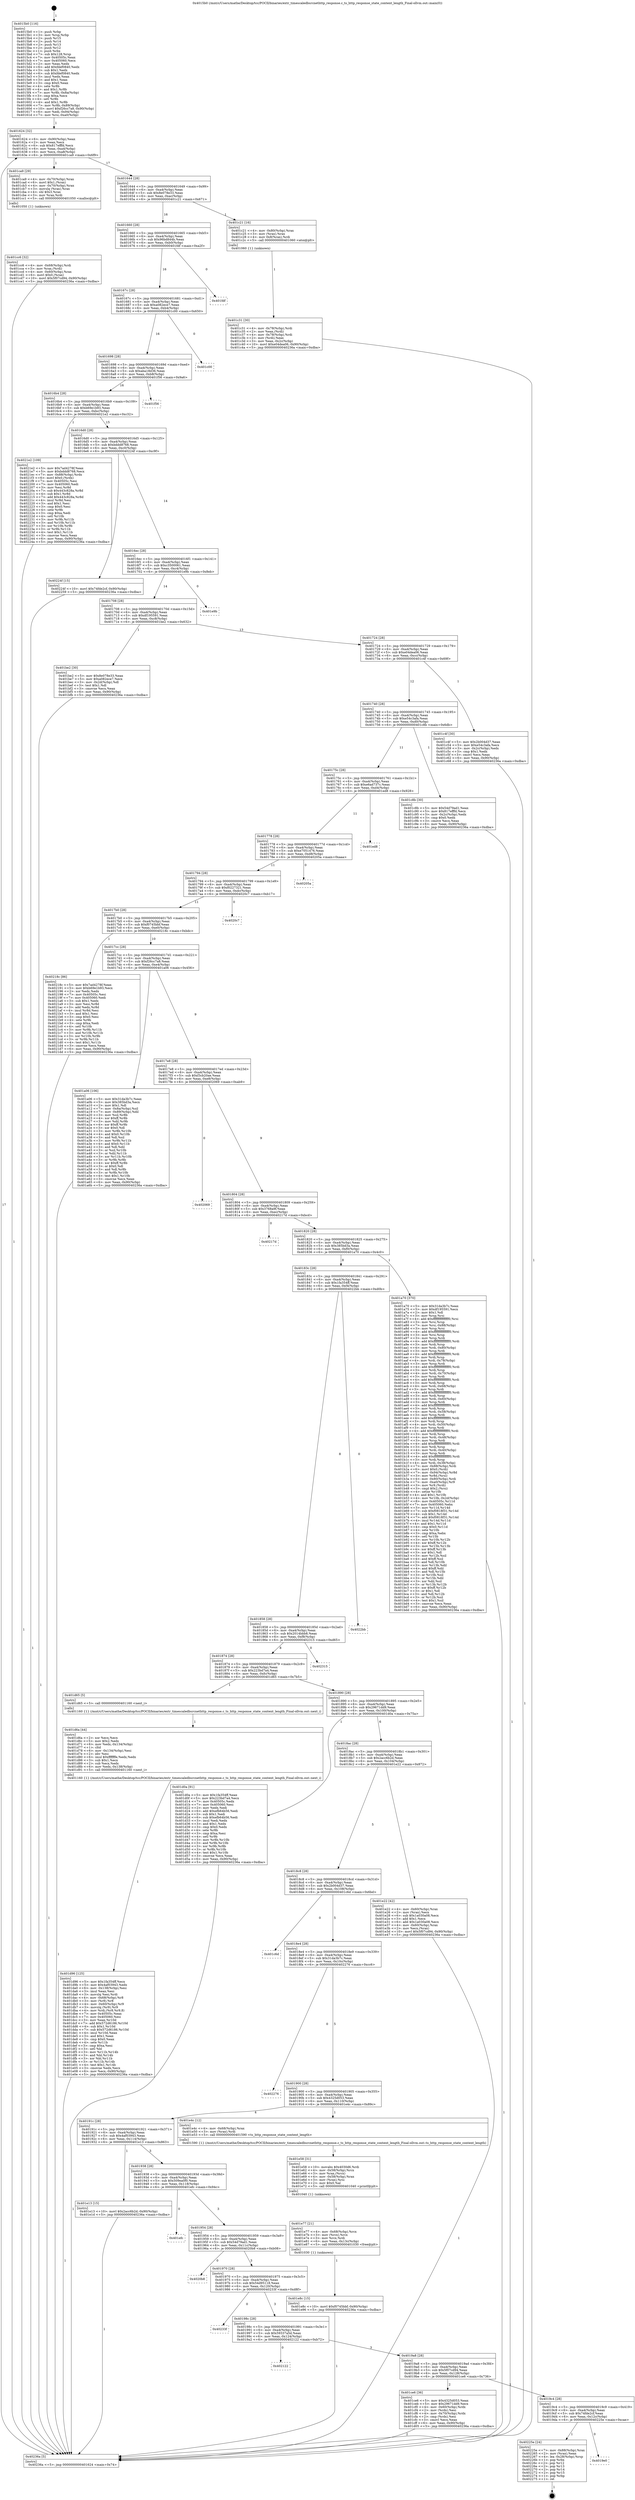 digraph "0x4015b0" {
  label = "0x4015b0 (/mnt/c/Users/mathe/Desktop/tcc/POCII/binaries/extr_timescaledbsrcnethttp_response.c_ts_http_response_state_content_length_Final-ollvm.out::main(0))"
  labelloc = "t"
  node[shape=record]

  Entry [label="",width=0.3,height=0.3,shape=circle,fillcolor=black,style=filled]
  "0x401624" [label="{
     0x401624 [32]\l
     | [instrs]\l
     &nbsp;&nbsp;0x401624 \<+6\>: mov -0x90(%rbp),%eax\l
     &nbsp;&nbsp;0x40162a \<+2\>: mov %eax,%ecx\l
     &nbsp;&nbsp;0x40162c \<+6\>: sub $0x817efffd,%ecx\l
     &nbsp;&nbsp;0x401632 \<+6\>: mov %eax,-0xa4(%rbp)\l
     &nbsp;&nbsp;0x401638 \<+6\>: mov %ecx,-0xa8(%rbp)\l
     &nbsp;&nbsp;0x40163e \<+6\>: je 0000000000401ca9 \<main+0x6f9\>\l
  }"]
  "0x401ca9" [label="{
     0x401ca9 [29]\l
     | [instrs]\l
     &nbsp;&nbsp;0x401ca9 \<+4\>: mov -0x70(%rbp),%rax\l
     &nbsp;&nbsp;0x401cad \<+6\>: movl $0x1,(%rax)\l
     &nbsp;&nbsp;0x401cb3 \<+4\>: mov -0x70(%rbp),%rax\l
     &nbsp;&nbsp;0x401cb7 \<+3\>: movslq (%rax),%rax\l
     &nbsp;&nbsp;0x401cba \<+4\>: shl $0x3,%rax\l
     &nbsp;&nbsp;0x401cbe \<+3\>: mov %rax,%rdi\l
     &nbsp;&nbsp;0x401cc1 \<+5\>: call 0000000000401050 \<malloc@plt\>\l
     | [calls]\l
     &nbsp;&nbsp;0x401050 \{1\} (unknown)\l
  }"]
  "0x401644" [label="{
     0x401644 [28]\l
     | [instrs]\l
     &nbsp;&nbsp;0x401644 \<+5\>: jmp 0000000000401649 \<main+0x99\>\l
     &nbsp;&nbsp;0x401649 \<+6\>: mov -0xa4(%rbp),%eax\l
     &nbsp;&nbsp;0x40164f \<+5\>: sub $0x8e078e33,%eax\l
     &nbsp;&nbsp;0x401654 \<+6\>: mov %eax,-0xac(%rbp)\l
     &nbsp;&nbsp;0x40165a \<+6\>: je 0000000000401c21 \<main+0x671\>\l
  }"]
  Exit [label="",width=0.3,height=0.3,shape=circle,fillcolor=black,style=filled,peripheries=2]
  "0x401c21" [label="{
     0x401c21 [16]\l
     | [instrs]\l
     &nbsp;&nbsp;0x401c21 \<+4\>: mov -0x80(%rbp),%rax\l
     &nbsp;&nbsp;0x401c25 \<+3\>: mov (%rax),%rax\l
     &nbsp;&nbsp;0x401c28 \<+4\>: mov 0x8(%rax),%rdi\l
     &nbsp;&nbsp;0x401c2c \<+5\>: call 0000000000401060 \<atoi@plt\>\l
     | [calls]\l
     &nbsp;&nbsp;0x401060 \{1\} (unknown)\l
  }"]
  "0x401660" [label="{
     0x401660 [28]\l
     | [instrs]\l
     &nbsp;&nbsp;0x401660 \<+5\>: jmp 0000000000401665 \<main+0xb5\>\l
     &nbsp;&nbsp;0x401665 \<+6\>: mov -0xa4(%rbp),%eax\l
     &nbsp;&nbsp;0x40166b \<+5\>: sub $0x96bd844b,%eax\l
     &nbsp;&nbsp;0x401670 \<+6\>: mov %eax,-0xb0(%rbp)\l
     &nbsp;&nbsp;0x401676 \<+6\>: je 0000000000401fdf \<main+0xa2f\>\l
  }"]
  "0x4019e0" [label="{
     0x4019e0\l
  }", style=dashed]
  "0x401fdf" [label="{
     0x401fdf\l
  }", style=dashed]
  "0x40167c" [label="{
     0x40167c [28]\l
     | [instrs]\l
     &nbsp;&nbsp;0x40167c \<+5\>: jmp 0000000000401681 \<main+0xd1\>\l
     &nbsp;&nbsp;0x401681 \<+6\>: mov -0xa4(%rbp),%eax\l
     &nbsp;&nbsp;0x401687 \<+5\>: sub $0xa082ece7,%eax\l
     &nbsp;&nbsp;0x40168c \<+6\>: mov %eax,-0xb4(%rbp)\l
     &nbsp;&nbsp;0x401692 \<+6\>: je 0000000000401c00 \<main+0x650\>\l
  }"]
  "0x40225e" [label="{
     0x40225e [24]\l
     | [instrs]\l
     &nbsp;&nbsp;0x40225e \<+7\>: mov -0x88(%rbp),%rax\l
     &nbsp;&nbsp;0x402265 \<+2\>: mov (%rax),%eax\l
     &nbsp;&nbsp;0x402267 \<+4\>: lea -0x28(%rbp),%rsp\l
     &nbsp;&nbsp;0x40226b \<+1\>: pop %rbx\l
     &nbsp;&nbsp;0x40226c \<+2\>: pop %r12\l
     &nbsp;&nbsp;0x40226e \<+2\>: pop %r13\l
     &nbsp;&nbsp;0x402270 \<+2\>: pop %r14\l
     &nbsp;&nbsp;0x402272 \<+2\>: pop %r15\l
     &nbsp;&nbsp;0x402274 \<+1\>: pop %rbp\l
     &nbsp;&nbsp;0x402275 \<+1\>: ret\l
  }"]
  "0x401c00" [label="{
     0x401c00\l
  }", style=dashed]
  "0x401698" [label="{
     0x401698 [28]\l
     | [instrs]\l
     &nbsp;&nbsp;0x401698 \<+5\>: jmp 000000000040169d \<main+0xed\>\l
     &nbsp;&nbsp;0x40169d \<+6\>: mov -0xa4(%rbp),%eax\l
     &nbsp;&nbsp;0x4016a3 \<+5\>: sub $0xaba18d36,%eax\l
     &nbsp;&nbsp;0x4016a8 \<+6\>: mov %eax,-0xb8(%rbp)\l
     &nbsp;&nbsp;0x4016ae \<+6\>: je 0000000000401f56 \<main+0x9a6\>\l
  }"]
  "0x401e8c" [label="{
     0x401e8c [15]\l
     | [instrs]\l
     &nbsp;&nbsp;0x401e8c \<+10\>: movl $0xf0745bbf,-0x90(%rbp)\l
     &nbsp;&nbsp;0x401e96 \<+5\>: jmp 000000000040236a \<main+0xdba\>\l
  }"]
  "0x401f56" [label="{
     0x401f56\l
  }", style=dashed]
  "0x4016b4" [label="{
     0x4016b4 [28]\l
     | [instrs]\l
     &nbsp;&nbsp;0x4016b4 \<+5\>: jmp 00000000004016b9 \<main+0x109\>\l
     &nbsp;&nbsp;0x4016b9 \<+6\>: mov -0xa4(%rbp),%eax\l
     &nbsp;&nbsp;0x4016bf \<+5\>: sub $0xb69e1b93,%eax\l
     &nbsp;&nbsp;0x4016c4 \<+6\>: mov %eax,-0xbc(%rbp)\l
     &nbsp;&nbsp;0x4016ca \<+6\>: je 00000000004021e2 \<main+0xc32\>\l
  }"]
  "0x401e77" [label="{
     0x401e77 [21]\l
     | [instrs]\l
     &nbsp;&nbsp;0x401e77 \<+4\>: mov -0x68(%rbp),%rcx\l
     &nbsp;&nbsp;0x401e7b \<+3\>: mov (%rcx),%rcx\l
     &nbsp;&nbsp;0x401e7e \<+3\>: mov %rcx,%rdi\l
     &nbsp;&nbsp;0x401e81 \<+6\>: mov %eax,-0x13c(%rbp)\l
     &nbsp;&nbsp;0x401e87 \<+5\>: call 0000000000401030 \<free@plt\>\l
     | [calls]\l
     &nbsp;&nbsp;0x401030 \{1\} (unknown)\l
  }"]
  "0x4021e2" [label="{
     0x4021e2 [109]\l
     | [instrs]\l
     &nbsp;&nbsp;0x4021e2 \<+5\>: mov $0x7ad4278f,%eax\l
     &nbsp;&nbsp;0x4021e7 \<+5\>: mov $0xbddd8768,%ecx\l
     &nbsp;&nbsp;0x4021ec \<+7\>: mov -0x88(%rbp),%rdx\l
     &nbsp;&nbsp;0x4021f3 \<+6\>: movl $0x0,(%rdx)\l
     &nbsp;&nbsp;0x4021f9 \<+7\>: mov 0x40505c,%esi\l
     &nbsp;&nbsp;0x402200 \<+7\>: mov 0x405060,%edi\l
     &nbsp;&nbsp;0x402207 \<+3\>: mov %esi,%r8d\l
     &nbsp;&nbsp;0x40220a \<+7\>: sub $0x443c828a,%r8d\l
     &nbsp;&nbsp;0x402211 \<+4\>: sub $0x1,%r8d\l
     &nbsp;&nbsp;0x402215 \<+7\>: add $0x443c828a,%r8d\l
     &nbsp;&nbsp;0x40221c \<+4\>: imul %r8d,%esi\l
     &nbsp;&nbsp;0x402220 \<+3\>: and $0x1,%esi\l
     &nbsp;&nbsp;0x402223 \<+3\>: cmp $0x0,%esi\l
     &nbsp;&nbsp;0x402226 \<+4\>: sete %r9b\l
     &nbsp;&nbsp;0x40222a \<+3\>: cmp $0xa,%edi\l
     &nbsp;&nbsp;0x40222d \<+4\>: setl %r10b\l
     &nbsp;&nbsp;0x402231 \<+3\>: mov %r9b,%r11b\l
     &nbsp;&nbsp;0x402234 \<+3\>: and %r10b,%r11b\l
     &nbsp;&nbsp;0x402237 \<+3\>: xor %r10b,%r9b\l
     &nbsp;&nbsp;0x40223a \<+3\>: or %r9b,%r11b\l
     &nbsp;&nbsp;0x40223d \<+4\>: test $0x1,%r11b\l
     &nbsp;&nbsp;0x402241 \<+3\>: cmovne %ecx,%eax\l
     &nbsp;&nbsp;0x402244 \<+6\>: mov %eax,-0x90(%rbp)\l
     &nbsp;&nbsp;0x40224a \<+5\>: jmp 000000000040236a \<main+0xdba\>\l
  }"]
  "0x4016d0" [label="{
     0x4016d0 [28]\l
     | [instrs]\l
     &nbsp;&nbsp;0x4016d0 \<+5\>: jmp 00000000004016d5 \<main+0x125\>\l
     &nbsp;&nbsp;0x4016d5 \<+6\>: mov -0xa4(%rbp),%eax\l
     &nbsp;&nbsp;0x4016db \<+5\>: sub $0xbddd8768,%eax\l
     &nbsp;&nbsp;0x4016e0 \<+6\>: mov %eax,-0xc0(%rbp)\l
     &nbsp;&nbsp;0x4016e6 \<+6\>: je 000000000040224f \<main+0xc9f\>\l
  }"]
  "0x401e58" [label="{
     0x401e58 [31]\l
     | [instrs]\l
     &nbsp;&nbsp;0x401e58 \<+10\>: movabs $0x4030d6,%rdi\l
     &nbsp;&nbsp;0x401e62 \<+4\>: mov -0x58(%rbp),%rcx\l
     &nbsp;&nbsp;0x401e66 \<+3\>: mov %rax,(%rcx)\l
     &nbsp;&nbsp;0x401e69 \<+4\>: mov -0x58(%rbp),%rax\l
     &nbsp;&nbsp;0x401e6d \<+3\>: mov (%rax),%rsi\l
     &nbsp;&nbsp;0x401e70 \<+2\>: mov $0x0,%al\l
     &nbsp;&nbsp;0x401e72 \<+5\>: call 0000000000401040 \<printf@plt\>\l
     | [calls]\l
     &nbsp;&nbsp;0x401040 \{1\} (unknown)\l
  }"]
  "0x40224f" [label="{
     0x40224f [15]\l
     | [instrs]\l
     &nbsp;&nbsp;0x40224f \<+10\>: movl $0x74fde2cf,-0x90(%rbp)\l
     &nbsp;&nbsp;0x402259 \<+5\>: jmp 000000000040236a \<main+0xdba\>\l
  }"]
  "0x4016ec" [label="{
     0x4016ec [28]\l
     | [instrs]\l
     &nbsp;&nbsp;0x4016ec \<+5\>: jmp 00000000004016f1 \<main+0x141\>\l
     &nbsp;&nbsp;0x4016f1 \<+6\>: mov -0xa4(%rbp),%eax\l
     &nbsp;&nbsp;0x4016f7 \<+5\>: sub $0xc3500061,%eax\l
     &nbsp;&nbsp;0x4016fc \<+6\>: mov %eax,-0xc4(%rbp)\l
     &nbsp;&nbsp;0x401702 \<+6\>: je 0000000000401e9b \<main+0x8eb\>\l
  }"]
  "0x401d96" [label="{
     0x401d96 [125]\l
     | [instrs]\l
     &nbsp;&nbsp;0x401d96 \<+5\>: mov $0x1fa354ff,%ecx\l
     &nbsp;&nbsp;0x401d9b \<+5\>: mov $0x4af03943,%edx\l
     &nbsp;&nbsp;0x401da0 \<+6\>: mov -0x138(%rbp),%esi\l
     &nbsp;&nbsp;0x401da6 \<+3\>: imul %eax,%esi\l
     &nbsp;&nbsp;0x401da9 \<+3\>: movslq %esi,%rdi\l
     &nbsp;&nbsp;0x401dac \<+4\>: mov -0x68(%rbp),%r8\l
     &nbsp;&nbsp;0x401db0 \<+3\>: mov (%r8),%r8\l
     &nbsp;&nbsp;0x401db3 \<+4\>: mov -0x60(%rbp),%r9\l
     &nbsp;&nbsp;0x401db7 \<+3\>: movslq (%r9),%r9\l
     &nbsp;&nbsp;0x401dba \<+4\>: mov %rdi,(%r8,%r9,8)\l
     &nbsp;&nbsp;0x401dbe \<+7\>: mov 0x40505c,%eax\l
     &nbsp;&nbsp;0x401dc5 \<+7\>: mov 0x405060,%esi\l
     &nbsp;&nbsp;0x401dcc \<+3\>: mov %eax,%r10d\l
     &nbsp;&nbsp;0x401dcf \<+7\>: add $0x572d6186,%r10d\l
     &nbsp;&nbsp;0x401dd6 \<+4\>: sub $0x1,%r10d\l
     &nbsp;&nbsp;0x401dda \<+7\>: sub $0x572d6186,%r10d\l
     &nbsp;&nbsp;0x401de1 \<+4\>: imul %r10d,%eax\l
     &nbsp;&nbsp;0x401de5 \<+3\>: and $0x1,%eax\l
     &nbsp;&nbsp;0x401de8 \<+3\>: cmp $0x0,%eax\l
     &nbsp;&nbsp;0x401deb \<+4\>: sete %r11b\l
     &nbsp;&nbsp;0x401def \<+3\>: cmp $0xa,%esi\l
     &nbsp;&nbsp;0x401df2 \<+3\>: setl %bl\l
     &nbsp;&nbsp;0x401df5 \<+3\>: mov %r11b,%r14b\l
     &nbsp;&nbsp;0x401df8 \<+3\>: and %bl,%r14b\l
     &nbsp;&nbsp;0x401dfb \<+3\>: xor %bl,%r11b\l
     &nbsp;&nbsp;0x401dfe \<+3\>: or %r11b,%r14b\l
     &nbsp;&nbsp;0x401e01 \<+4\>: test $0x1,%r14b\l
     &nbsp;&nbsp;0x401e05 \<+3\>: cmovne %edx,%ecx\l
     &nbsp;&nbsp;0x401e08 \<+6\>: mov %ecx,-0x90(%rbp)\l
     &nbsp;&nbsp;0x401e0e \<+5\>: jmp 000000000040236a \<main+0xdba\>\l
  }"]
  "0x401e9b" [label="{
     0x401e9b\l
  }", style=dashed]
  "0x401708" [label="{
     0x401708 [28]\l
     | [instrs]\l
     &nbsp;&nbsp;0x401708 \<+5\>: jmp 000000000040170d \<main+0x15d\>\l
     &nbsp;&nbsp;0x40170d \<+6\>: mov -0xa4(%rbp),%eax\l
     &nbsp;&nbsp;0x401713 \<+5\>: sub $0xdf195591,%eax\l
     &nbsp;&nbsp;0x401718 \<+6\>: mov %eax,-0xc8(%rbp)\l
     &nbsp;&nbsp;0x40171e \<+6\>: je 0000000000401be2 \<main+0x632\>\l
  }"]
  "0x401d6a" [label="{
     0x401d6a [44]\l
     | [instrs]\l
     &nbsp;&nbsp;0x401d6a \<+2\>: xor %ecx,%ecx\l
     &nbsp;&nbsp;0x401d6c \<+5\>: mov $0x2,%edx\l
     &nbsp;&nbsp;0x401d71 \<+6\>: mov %edx,-0x134(%rbp)\l
     &nbsp;&nbsp;0x401d77 \<+1\>: cltd\l
     &nbsp;&nbsp;0x401d78 \<+6\>: mov -0x134(%rbp),%esi\l
     &nbsp;&nbsp;0x401d7e \<+2\>: idiv %esi\l
     &nbsp;&nbsp;0x401d80 \<+6\>: imul $0xfffffffe,%edx,%edx\l
     &nbsp;&nbsp;0x401d86 \<+3\>: sub $0x1,%ecx\l
     &nbsp;&nbsp;0x401d89 \<+2\>: sub %ecx,%edx\l
     &nbsp;&nbsp;0x401d8b \<+6\>: mov %edx,-0x138(%rbp)\l
     &nbsp;&nbsp;0x401d91 \<+5\>: call 0000000000401160 \<next_i\>\l
     | [calls]\l
     &nbsp;&nbsp;0x401160 \{1\} (/mnt/c/Users/mathe/Desktop/tcc/POCII/binaries/extr_timescaledbsrcnethttp_response.c_ts_http_response_state_content_length_Final-ollvm.out::next_i)\l
  }"]
  "0x401be2" [label="{
     0x401be2 [30]\l
     | [instrs]\l
     &nbsp;&nbsp;0x401be2 \<+5\>: mov $0x8e078e33,%eax\l
     &nbsp;&nbsp;0x401be7 \<+5\>: mov $0xa082ece7,%ecx\l
     &nbsp;&nbsp;0x401bec \<+3\>: mov -0x2d(%rbp),%dl\l
     &nbsp;&nbsp;0x401bef \<+3\>: test $0x1,%dl\l
     &nbsp;&nbsp;0x401bf2 \<+3\>: cmovne %ecx,%eax\l
     &nbsp;&nbsp;0x401bf5 \<+6\>: mov %eax,-0x90(%rbp)\l
     &nbsp;&nbsp;0x401bfb \<+5\>: jmp 000000000040236a \<main+0xdba\>\l
  }"]
  "0x401724" [label="{
     0x401724 [28]\l
     | [instrs]\l
     &nbsp;&nbsp;0x401724 \<+5\>: jmp 0000000000401729 \<main+0x179\>\l
     &nbsp;&nbsp;0x401729 \<+6\>: mov -0xa4(%rbp),%eax\l
     &nbsp;&nbsp;0x40172f \<+5\>: sub $0xe04dea06,%eax\l
     &nbsp;&nbsp;0x401734 \<+6\>: mov %eax,-0xcc(%rbp)\l
     &nbsp;&nbsp;0x40173a \<+6\>: je 0000000000401c4f \<main+0x69f\>\l
  }"]
  "0x4019c4" [label="{
     0x4019c4 [28]\l
     | [instrs]\l
     &nbsp;&nbsp;0x4019c4 \<+5\>: jmp 00000000004019c9 \<main+0x419\>\l
     &nbsp;&nbsp;0x4019c9 \<+6\>: mov -0xa4(%rbp),%eax\l
     &nbsp;&nbsp;0x4019cf \<+5\>: sub $0x74fde2cf,%eax\l
     &nbsp;&nbsp;0x4019d4 \<+6\>: mov %eax,-0x12c(%rbp)\l
     &nbsp;&nbsp;0x4019da \<+6\>: je 000000000040225e \<main+0xcae\>\l
  }"]
  "0x401c4f" [label="{
     0x401c4f [30]\l
     | [instrs]\l
     &nbsp;&nbsp;0x401c4f \<+5\>: mov $0x2b004d37,%eax\l
     &nbsp;&nbsp;0x401c54 \<+5\>: mov $0xe54c3afa,%ecx\l
     &nbsp;&nbsp;0x401c59 \<+3\>: mov -0x2c(%rbp),%edx\l
     &nbsp;&nbsp;0x401c5c \<+3\>: cmp $0x1,%edx\l
     &nbsp;&nbsp;0x401c5f \<+3\>: cmovl %ecx,%eax\l
     &nbsp;&nbsp;0x401c62 \<+6\>: mov %eax,-0x90(%rbp)\l
     &nbsp;&nbsp;0x401c68 \<+5\>: jmp 000000000040236a \<main+0xdba\>\l
  }"]
  "0x401740" [label="{
     0x401740 [28]\l
     | [instrs]\l
     &nbsp;&nbsp;0x401740 \<+5\>: jmp 0000000000401745 \<main+0x195\>\l
     &nbsp;&nbsp;0x401745 \<+6\>: mov -0xa4(%rbp),%eax\l
     &nbsp;&nbsp;0x40174b \<+5\>: sub $0xe54c3afa,%eax\l
     &nbsp;&nbsp;0x401750 \<+6\>: mov %eax,-0xd0(%rbp)\l
     &nbsp;&nbsp;0x401756 \<+6\>: je 0000000000401c8b \<main+0x6db\>\l
  }"]
  "0x401ce6" [label="{
     0x401ce6 [36]\l
     | [instrs]\l
     &nbsp;&nbsp;0x401ce6 \<+5\>: mov $0x4325d053,%eax\l
     &nbsp;&nbsp;0x401ceb \<+5\>: mov $0x29671dd9,%ecx\l
     &nbsp;&nbsp;0x401cf0 \<+4\>: mov -0x60(%rbp),%rdx\l
     &nbsp;&nbsp;0x401cf4 \<+2\>: mov (%rdx),%esi\l
     &nbsp;&nbsp;0x401cf6 \<+4\>: mov -0x70(%rbp),%rdx\l
     &nbsp;&nbsp;0x401cfa \<+2\>: cmp (%rdx),%esi\l
     &nbsp;&nbsp;0x401cfc \<+3\>: cmovl %ecx,%eax\l
     &nbsp;&nbsp;0x401cff \<+6\>: mov %eax,-0x90(%rbp)\l
     &nbsp;&nbsp;0x401d05 \<+5\>: jmp 000000000040236a \<main+0xdba\>\l
  }"]
  "0x401c8b" [label="{
     0x401c8b [30]\l
     | [instrs]\l
     &nbsp;&nbsp;0x401c8b \<+5\>: mov $0x54d79ad1,%eax\l
     &nbsp;&nbsp;0x401c90 \<+5\>: mov $0x817efffd,%ecx\l
     &nbsp;&nbsp;0x401c95 \<+3\>: mov -0x2c(%rbp),%edx\l
     &nbsp;&nbsp;0x401c98 \<+3\>: cmp $0x0,%edx\l
     &nbsp;&nbsp;0x401c9b \<+3\>: cmove %ecx,%eax\l
     &nbsp;&nbsp;0x401c9e \<+6\>: mov %eax,-0x90(%rbp)\l
     &nbsp;&nbsp;0x401ca4 \<+5\>: jmp 000000000040236a \<main+0xdba\>\l
  }"]
  "0x40175c" [label="{
     0x40175c [28]\l
     | [instrs]\l
     &nbsp;&nbsp;0x40175c \<+5\>: jmp 0000000000401761 \<main+0x1b1\>\l
     &nbsp;&nbsp;0x401761 \<+6\>: mov -0xa4(%rbp),%eax\l
     &nbsp;&nbsp;0x401767 \<+5\>: sub $0xe6ad737c,%eax\l
     &nbsp;&nbsp;0x40176c \<+6\>: mov %eax,-0xd4(%rbp)\l
     &nbsp;&nbsp;0x401772 \<+6\>: je 0000000000401ed8 \<main+0x928\>\l
  }"]
  "0x4019a8" [label="{
     0x4019a8 [28]\l
     | [instrs]\l
     &nbsp;&nbsp;0x4019a8 \<+5\>: jmp 00000000004019ad \<main+0x3fd\>\l
     &nbsp;&nbsp;0x4019ad \<+6\>: mov -0xa4(%rbp),%eax\l
     &nbsp;&nbsp;0x4019b3 \<+5\>: sub $0x5f07cd94,%eax\l
     &nbsp;&nbsp;0x4019b8 \<+6\>: mov %eax,-0x128(%rbp)\l
     &nbsp;&nbsp;0x4019be \<+6\>: je 0000000000401ce6 \<main+0x736\>\l
  }"]
  "0x401ed8" [label="{
     0x401ed8\l
  }", style=dashed]
  "0x401778" [label="{
     0x401778 [28]\l
     | [instrs]\l
     &nbsp;&nbsp;0x401778 \<+5\>: jmp 000000000040177d \<main+0x1cd\>\l
     &nbsp;&nbsp;0x40177d \<+6\>: mov -0xa4(%rbp),%eax\l
     &nbsp;&nbsp;0x401783 \<+5\>: sub $0xe7051476,%eax\l
     &nbsp;&nbsp;0x401788 \<+6\>: mov %eax,-0xd8(%rbp)\l
     &nbsp;&nbsp;0x40178e \<+6\>: je 000000000040205a \<main+0xaaa\>\l
  }"]
  "0x402122" [label="{
     0x402122\l
  }", style=dashed]
  "0x40205a" [label="{
     0x40205a\l
  }", style=dashed]
  "0x401794" [label="{
     0x401794 [28]\l
     | [instrs]\l
     &nbsp;&nbsp;0x401794 \<+5\>: jmp 0000000000401799 \<main+0x1e9\>\l
     &nbsp;&nbsp;0x401799 \<+6\>: mov -0xa4(%rbp),%eax\l
     &nbsp;&nbsp;0x40179f \<+5\>: sub $0xf0227321,%eax\l
     &nbsp;&nbsp;0x4017a4 \<+6\>: mov %eax,-0xdc(%rbp)\l
     &nbsp;&nbsp;0x4017aa \<+6\>: je 00000000004020c7 \<main+0xb17\>\l
  }"]
  "0x40198c" [label="{
     0x40198c [28]\l
     | [instrs]\l
     &nbsp;&nbsp;0x40198c \<+5\>: jmp 0000000000401991 \<main+0x3e1\>\l
     &nbsp;&nbsp;0x401991 \<+6\>: mov -0xa4(%rbp),%eax\l
     &nbsp;&nbsp;0x401997 \<+5\>: sub $0x59337a5d,%eax\l
     &nbsp;&nbsp;0x40199c \<+6\>: mov %eax,-0x124(%rbp)\l
     &nbsp;&nbsp;0x4019a2 \<+6\>: je 0000000000402122 \<main+0xb72\>\l
  }"]
  "0x4020c7" [label="{
     0x4020c7\l
  }", style=dashed]
  "0x4017b0" [label="{
     0x4017b0 [28]\l
     | [instrs]\l
     &nbsp;&nbsp;0x4017b0 \<+5\>: jmp 00000000004017b5 \<main+0x205\>\l
     &nbsp;&nbsp;0x4017b5 \<+6\>: mov -0xa4(%rbp),%eax\l
     &nbsp;&nbsp;0x4017bb \<+5\>: sub $0xf0745bbf,%eax\l
     &nbsp;&nbsp;0x4017c0 \<+6\>: mov %eax,-0xe0(%rbp)\l
     &nbsp;&nbsp;0x4017c6 \<+6\>: je 000000000040218c \<main+0xbdc\>\l
  }"]
  "0x40233f" [label="{
     0x40233f\l
  }", style=dashed]
  "0x40218c" [label="{
     0x40218c [86]\l
     | [instrs]\l
     &nbsp;&nbsp;0x40218c \<+5\>: mov $0x7ad4278f,%eax\l
     &nbsp;&nbsp;0x402191 \<+5\>: mov $0xb69e1b93,%ecx\l
     &nbsp;&nbsp;0x402196 \<+2\>: xor %edx,%edx\l
     &nbsp;&nbsp;0x402198 \<+7\>: mov 0x40505c,%esi\l
     &nbsp;&nbsp;0x40219f \<+7\>: mov 0x405060,%edi\l
     &nbsp;&nbsp;0x4021a6 \<+3\>: sub $0x1,%edx\l
     &nbsp;&nbsp;0x4021a9 \<+3\>: mov %esi,%r8d\l
     &nbsp;&nbsp;0x4021ac \<+3\>: add %edx,%r8d\l
     &nbsp;&nbsp;0x4021af \<+4\>: imul %r8d,%esi\l
     &nbsp;&nbsp;0x4021b3 \<+3\>: and $0x1,%esi\l
     &nbsp;&nbsp;0x4021b6 \<+3\>: cmp $0x0,%esi\l
     &nbsp;&nbsp;0x4021b9 \<+4\>: sete %r9b\l
     &nbsp;&nbsp;0x4021bd \<+3\>: cmp $0xa,%edi\l
     &nbsp;&nbsp;0x4021c0 \<+4\>: setl %r10b\l
     &nbsp;&nbsp;0x4021c4 \<+3\>: mov %r9b,%r11b\l
     &nbsp;&nbsp;0x4021c7 \<+3\>: and %r10b,%r11b\l
     &nbsp;&nbsp;0x4021ca \<+3\>: xor %r10b,%r9b\l
     &nbsp;&nbsp;0x4021cd \<+3\>: or %r9b,%r11b\l
     &nbsp;&nbsp;0x4021d0 \<+4\>: test $0x1,%r11b\l
     &nbsp;&nbsp;0x4021d4 \<+3\>: cmovne %ecx,%eax\l
     &nbsp;&nbsp;0x4021d7 \<+6\>: mov %eax,-0x90(%rbp)\l
     &nbsp;&nbsp;0x4021dd \<+5\>: jmp 000000000040236a \<main+0xdba\>\l
  }"]
  "0x4017cc" [label="{
     0x4017cc [28]\l
     | [instrs]\l
     &nbsp;&nbsp;0x4017cc \<+5\>: jmp 00000000004017d1 \<main+0x221\>\l
     &nbsp;&nbsp;0x4017d1 \<+6\>: mov -0xa4(%rbp),%eax\l
     &nbsp;&nbsp;0x4017d7 \<+5\>: sub $0xf26cc7a8,%eax\l
     &nbsp;&nbsp;0x4017dc \<+6\>: mov %eax,-0xe4(%rbp)\l
     &nbsp;&nbsp;0x4017e2 \<+6\>: je 0000000000401a06 \<main+0x456\>\l
  }"]
  "0x401970" [label="{
     0x401970 [28]\l
     | [instrs]\l
     &nbsp;&nbsp;0x401970 \<+5\>: jmp 0000000000401975 \<main+0x3c5\>\l
     &nbsp;&nbsp;0x401975 \<+6\>: mov -0xa4(%rbp),%eax\l
     &nbsp;&nbsp;0x40197b \<+5\>: sub $0x54d95118,%eax\l
     &nbsp;&nbsp;0x401980 \<+6\>: mov %eax,-0x120(%rbp)\l
     &nbsp;&nbsp;0x401986 \<+6\>: je 000000000040233f \<main+0xd8f\>\l
  }"]
  "0x401a06" [label="{
     0x401a06 [106]\l
     | [instrs]\l
     &nbsp;&nbsp;0x401a06 \<+5\>: mov $0x31da3b7c,%eax\l
     &nbsp;&nbsp;0x401a0b \<+5\>: mov $0x385bd3a,%ecx\l
     &nbsp;&nbsp;0x401a10 \<+2\>: mov $0x1,%dl\l
     &nbsp;&nbsp;0x401a12 \<+7\>: mov -0x8a(%rbp),%sil\l
     &nbsp;&nbsp;0x401a19 \<+7\>: mov -0x89(%rbp),%dil\l
     &nbsp;&nbsp;0x401a20 \<+3\>: mov %sil,%r8b\l
     &nbsp;&nbsp;0x401a23 \<+4\>: xor $0xff,%r8b\l
     &nbsp;&nbsp;0x401a27 \<+3\>: mov %dil,%r9b\l
     &nbsp;&nbsp;0x401a2a \<+4\>: xor $0xff,%r9b\l
     &nbsp;&nbsp;0x401a2e \<+3\>: xor $0x0,%dl\l
     &nbsp;&nbsp;0x401a31 \<+3\>: mov %r8b,%r10b\l
     &nbsp;&nbsp;0x401a34 \<+4\>: and $0x0,%r10b\l
     &nbsp;&nbsp;0x401a38 \<+3\>: and %dl,%sil\l
     &nbsp;&nbsp;0x401a3b \<+3\>: mov %r9b,%r11b\l
     &nbsp;&nbsp;0x401a3e \<+4\>: and $0x0,%r11b\l
     &nbsp;&nbsp;0x401a42 \<+3\>: and %dl,%dil\l
     &nbsp;&nbsp;0x401a45 \<+3\>: or %sil,%r10b\l
     &nbsp;&nbsp;0x401a48 \<+3\>: or %dil,%r11b\l
     &nbsp;&nbsp;0x401a4b \<+3\>: xor %r11b,%r10b\l
     &nbsp;&nbsp;0x401a4e \<+3\>: or %r9b,%r8b\l
     &nbsp;&nbsp;0x401a51 \<+4\>: xor $0xff,%r8b\l
     &nbsp;&nbsp;0x401a55 \<+3\>: or $0x0,%dl\l
     &nbsp;&nbsp;0x401a58 \<+3\>: and %dl,%r8b\l
     &nbsp;&nbsp;0x401a5b \<+3\>: or %r8b,%r10b\l
     &nbsp;&nbsp;0x401a5e \<+4\>: test $0x1,%r10b\l
     &nbsp;&nbsp;0x401a62 \<+3\>: cmovne %ecx,%eax\l
     &nbsp;&nbsp;0x401a65 \<+6\>: mov %eax,-0x90(%rbp)\l
     &nbsp;&nbsp;0x401a6b \<+5\>: jmp 000000000040236a \<main+0xdba\>\l
  }"]
  "0x4017e8" [label="{
     0x4017e8 [28]\l
     | [instrs]\l
     &nbsp;&nbsp;0x4017e8 \<+5\>: jmp 00000000004017ed \<main+0x23d\>\l
     &nbsp;&nbsp;0x4017ed \<+6\>: mov -0xa4(%rbp),%eax\l
     &nbsp;&nbsp;0x4017f3 \<+5\>: sub $0xf3cb20ae,%eax\l
     &nbsp;&nbsp;0x4017f8 \<+6\>: mov %eax,-0xe8(%rbp)\l
     &nbsp;&nbsp;0x4017fe \<+6\>: je 0000000000402069 \<main+0xab9\>\l
  }"]
  "0x40236a" [label="{
     0x40236a [5]\l
     | [instrs]\l
     &nbsp;&nbsp;0x40236a \<+5\>: jmp 0000000000401624 \<main+0x74\>\l
  }"]
  "0x4015b0" [label="{
     0x4015b0 [116]\l
     | [instrs]\l
     &nbsp;&nbsp;0x4015b0 \<+1\>: push %rbp\l
     &nbsp;&nbsp;0x4015b1 \<+3\>: mov %rsp,%rbp\l
     &nbsp;&nbsp;0x4015b4 \<+2\>: push %r15\l
     &nbsp;&nbsp;0x4015b6 \<+2\>: push %r14\l
     &nbsp;&nbsp;0x4015b8 \<+2\>: push %r13\l
     &nbsp;&nbsp;0x4015ba \<+2\>: push %r12\l
     &nbsp;&nbsp;0x4015bc \<+1\>: push %rbx\l
     &nbsp;&nbsp;0x4015bd \<+7\>: sub $0x128,%rsp\l
     &nbsp;&nbsp;0x4015c4 \<+7\>: mov 0x40505c,%eax\l
     &nbsp;&nbsp;0x4015cb \<+7\>: mov 0x405060,%ecx\l
     &nbsp;&nbsp;0x4015d2 \<+2\>: mov %eax,%edx\l
     &nbsp;&nbsp;0x4015d4 \<+6\>: add $0xfdef0840,%edx\l
     &nbsp;&nbsp;0x4015da \<+3\>: sub $0x1,%edx\l
     &nbsp;&nbsp;0x4015dd \<+6\>: sub $0xfdef0840,%edx\l
     &nbsp;&nbsp;0x4015e3 \<+3\>: imul %edx,%eax\l
     &nbsp;&nbsp;0x4015e6 \<+3\>: and $0x1,%eax\l
     &nbsp;&nbsp;0x4015e9 \<+3\>: cmp $0x0,%eax\l
     &nbsp;&nbsp;0x4015ec \<+4\>: sete %r8b\l
     &nbsp;&nbsp;0x4015f0 \<+4\>: and $0x1,%r8b\l
     &nbsp;&nbsp;0x4015f4 \<+7\>: mov %r8b,-0x8a(%rbp)\l
     &nbsp;&nbsp;0x4015fb \<+3\>: cmp $0xa,%ecx\l
     &nbsp;&nbsp;0x4015fe \<+4\>: setl %r8b\l
     &nbsp;&nbsp;0x401602 \<+4\>: and $0x1,%r8b\l
     &nbsp;&nbsp;0x401606 \<+7\>: mov %r8b,-0x89(%rbp)\l
     &nbsp;&nbsp;0x40160d \<+10\>: movl $0xf26cc7a8,-0x90(%rbp)\l
     &nbsp;&nbsp;0x401617 \<+6\>: mov %edi,-0x94(%rbp)\l
     &nbsp;&nbsp;0x40161d \<+7\>: mov %rsi,-0xa0(%rbp)\l
  }"]
  "0x4020b8" [label="{
     0x4020b8\l
  }", style=dashed]
  "0x402069" [label="{
     0x402069\l
  }", style=dashed]
  "0x401804" [label="{
     0x401804 [28]\l
     | [instrs]\l
     &nbsp;&nbsp;0x401804 \<+5\>: jmp 0000000000401809 \<main+0x259\>\l
     &nbsp;&nbsp;0x401809 \<+6\>: mov -0xa4(%rbp),%eax\l
     &nbsp;&nbsp;0x40180f \<+5\>: sub $0x3768a9f,%eax\l
     &nbsp;&nbsp;0x401814 \<+6\>: mov %eax,-0xec(%rbp)\l
     &nbsp;&nbsp;0x40181a \<+6\>: je 000000000040217d \<main+0xbcd\>\l
  }"]
  "0x401954" [label="{
     0x401954 [28]\l
     | [instrs]\l
     &nbsp;&nbsp;0x401954 \<+5\>: jmp 0000000000401959 \<main+0x3a9\>\l
     &nbsp;&nbsp;0x401959 \<+6\>: mov -0xa4(%rbp),%eax\l
     &nbsp;&nbsp;0x40195f \<+5\>: sub $0x54d79ad1,%eax\l
     &nbsp;&nbsp;0x401964 \<+6\>: mov %eax,-0x11c(%rbp)\l
     &nbsp;&nbsp;0x40196a \<+6\>: je 00000000004020b8 \<main+0xb08\>\l
  }"]
  "0x40217d" [label="{
     0x40217d\l
  }", style=dashed]
  "0x401820" [label="{
     0x401820 [28]\l
     | [instrs]\l
     &nbsp;&nbsp;0x401820 \<+5\>: jmp 0000000000401825 \<main+0x275\>\l
     &nbsp;&nbsp;0x401825 \<+6\>: mov -0xa4(%rbp),%eax\l
     &nbsp;&nbsp;0x40182b \<+5\>: sub $0x385bd3a,%eax\l
     &nbsp;&nbsp;0x401830 \<+6\>: mov %eax,-0xf0(%rbp)\l
     &nbsp;&nbsp;0x401836 \<+6\>: je 0000000000401a70 \<main+0x4c0\>\l
  }"]
  "0x401efc" [label="{
     0x401efc\l
  }", style=dashed]
  "0x401a70" [label="{
     0x401a70 [370]\l
     | [instrs]\l
     &nbsp;&nbsp;0x401a70 \<+5\>: mov $0x31da3b7c,%eax\l
     &nbsp;&nbsp;0x401a75 \<+5\>: mov $0xdf195591,%ecx\l
     &nbsp;&nbsp;0x401a7a \<+2\>: mov $0x1,%dl\l
     &nbsp;&nbsp;0x401a7c \<+3\>: mov %rsp,%rsi\l
     &nbsp;&nbsp;0x401a7f \<+4\>: add $0xfffffffffffffff0,%rsi\l
     &nbsp;&nbsp;0x401a83 \<+3\>: mov %rsi,%rsp\l
     &nbsp;&nbsp;0x401a86 \<+7\>: mov %rsi,-0x88(%rbp)\l
     &nbsp;&nbsp;0x401a8d \<+3\>: mov %rsp,%rsi\l
     &nbsp;&nbsp;0x401a90 \<+4\>: add $0xfffffffffffffff0,%rsi\l
     &nbsp;&nbsp;0x401a94 \<+3\>: mov %rsi,%rsp\l
     &nbsp;&nbsp;0x401a97 \<+3\>: mov %rsp,%rdi\l
     &nbsp;&nbsp;0x401a9a \<+4\>: add $0xfffffffffffffff0,%rdi\l
     &nbsp;&nbsp;0x401a9e \<+3\>: mov %rdi,%rsp\l
     &nbsp;&nbsp;0x401aa1 \<+4\>: mov %rdi,-0x80(%rbp)\l
     &nbsp;&nbsp;0x401aa5 \<+3\>: mov %rsp,%rdi\l
     &nbsp;&nbsp;0x401aa8 \<+4\>: add $0xfffffffffffffff0,%rdi\l
     &nbsp;&nbsp;0x401aac \<+3\>: mov %rdi,%rsp\l
     &nbsp;&nbsp;0x401aaf \<+4\>: mov %rdi,-0x78(%rbp)\l
     &nbsp;&nbsp;0x401ab3 \<+3\>: mov %rsp,%rdi\l
     &nbsp;&nbsp;0x401ab6 \<+4\>: add $0xfffffffffffffff0,%rdi\l
     &nbsp;&nbsp;0x401aba \<+3\>: mov %rdi,%rsp\l
     &nbsp;&nbsp;0x401abd \<+4\>: mov %rdi,-0x70(%rbp)\l
     &nbsp;&nbsp;0x401ac1 \<+3\>: mov %rsp,%rdi\l
     &nbsp;&nbsp;0x401ac4 \<+4\>: add $0xfffffffffffffff0,%rdi\l
     &nbsp;&nbsp;0x401ac8 \<+3\>: mov %rdi,%rsp\l
     &nbsp;&nbsp;0x401acb \<+4\>: mov %rdi,-0x68(%rbp)\l
     &nbsp;&nbsp;0x401acf \<+3\>: mov %rsp,%rdi\l
     &nbsp;&nbsp;0x401ad2 \<+4\>: add $0xfffffffffffffff0,%rdi\l
     &nbsp;&nbsp;0x401ad6 \<+3\>: mov %rdi,%rsp\l
     &nbsp;&nbsp;0x401ad9 \<+4\>: mov %rdi,-0x60(%rbp)\l
     &nbsp;&nbsp;0x401add \<+3\>: mov %rsp,%rdi\l
     &nbsp;&nbsp;0x401ae0 \<+4\>: add $0xfffffffffffffff0,%rdi\l
     &nbsp;&nbsp;0x401ae4 \<+3\>: mov %rdi,%rsp\l
     &nbsp;&nbsp;0x401ae7 \<+4\>: mov %rdi,-0x58(%rbp)\l
     &nbsp;&nbsp;0x401aeb \<+3\>: mov %rsp,%rdi\l
     &nbsp;&nbsp;0x401aee \<+4\>: add $0xfffffffffffffff0,%rdi\l
     &nbsp;&nbsp;0x401af2 \<+3\>: mov %rdi,%rsp\l
     &nbsp;&nbsp;0x401af5 \<+4\>: mov %rdi,-0x50(%rbp)\l
     &nbsp;&nbsp;0x401af9 \<+3\>: mov %rsp,%rdi\l
     &nbsp;&nbsp;0x401afc \<+4\>: add $0xfffffffffffffff0,%rdi\l
     &nbsp;&nbsp;0x401b00 \<+3\>: mov %rdi,%rsp\l
     &nbsp;&nbsp;0x401b03 \<+4\>: mov %rdi,-0x48(%rbp)\l
     &nbsp;&nbsp;0x401b07 \<+3\>: mov %rsp,%rdi\l
     &nbsp;&nbsp;0x401b0a \<+4\>: add $0xfffffffffffffff0,%rdi\l
     &nbsp;&nbsp;0x401b0e \<+3\>: mov %rdi,%rsp\l
     &nbsp;&nbsp;0x401b11 \<+4\>: mov %rdi,-0x40(%rbp)\l
     &nbsp;&nbsp;0x401b15 \<+3\>: mov %rsp,%rdi\l
     &nbsp;&nbsp;0x401b18 \<+4\>: add $0xfffffffffffffff0,%rdi\l
     &nbsp;&nbsp;0x401b1c \<+3\>: mov %rdi,%rsp\l
     &nbsp;&nbsp;0x401b1f \<+4\>: mov %rdi,-0x38(%rbp)\l
     &nbsp;&nbsp;0x401b23 \<+7\>: mov -0x88(%rbp),%rdi\l
     &nbsp;&nbsp;0x401b2a \<+6\>: movl $0x0,(%rdi)\l
     &nbsp;&nbsp;0x401b30 \<+7\>: mov -0x94(%rbp),%r8d\l
     &nbsp;&nbsp;0x401b37 \<+3\>: mov %r8d,(%rsi)\l
     &nbsp;&nbsp;0x401b3a \<+4\>: mov -0x80(%rbp),%rdi\l
     &nbsp;&nbsp;0x401b3e \<+7\>: mov -0xa0(%rbp),%r9\l
     &nbsp;&nbsp;0x401b45 \<+3\>: mov %r9,(%rdi)\l
     &nbsp;&nbsp;0x401b48 \<+3\>: cmpl $0x2,(%rsi)\l
     &nbsp;&nbsp;0x401b4b \<+4\>: setne %r10b\l
     &nbsp;&nbsp;0x401b4f \<+4\>: and $0x1,%r10b\l
     &nbsp;&nbsp;0x401b53 \<+4\>: mov %r10b,-0x2d(%rbp)\l
     &nbsp;&nbsp;0x401b57 \<+8\>: mov 0x40505c,%r11d\l
     &nbsp;&nbsp;0x401b5f \<+7\>: mov 0x405060,%ebx\l
     &nbsp;&nbsp;0x401b66 \<+3\>: mov %r11d,%r14d\l
     &nbsp;&nbsp;0x401b69 \<+7\>: sub $0xf0818f31,%r14d\l
     &nbsp;&nbsp;0x401b70 \<+4\>: sub $0x1,%r14d\l
     &nbsp;&nbsp;0x401b74 \<+7\>: add $0xf0818f31,%r14d\l
     &nbsp;&nbsp;0x401b7b \<+4\>: imul %r14d,%r11d\l
     &nbsp;&nbsp;0x401b7f \<+4\>: and $0x1,%r11d\l
     &nbsp;&nbsp;0x401b83 \<+4\>: cmp $0x0,%r11d\l
     &nbsp;&nbsp;0x401b87 \<+4\>: sete %r10b\l
     &nbsp;&nbsp;0x401b8b \<+3\>: cmp $0xa,%ebx\l
     &nbsp;&nbsp;0x401b8e \<+4\>: setl %r15b\l
     &nbsp;&nbsp;0x401b92 \<+3\>: mov %r10b,%r12b\l
     &nbsp;&nbsp;0x401b95 \<+4\>: xor $0xff,%r12b\l
     &nbsp;&nbsp;0x401b99 \<+3\>: mov %r15b,%r13b\l
     &nbsp;&nbsp;0x401b9c \<+4\>: xor $0xff,%r13b\l
     &nbsp;&nbsp;0x401ba0 \<+3\>: xor $0x1,%dl\l
     &nbsp;&nbsp;0x401ba3 \<+3\>: mov %r12b,%sil\l
     &nbsp;&nbsp;0x401ba6 \<+4\>: and $0xff,%sil\l
     &nbsp;&nbsp;0x401baa \<+3\>: and %dl,%r10b\l
     &nbsp;&nbsp;0x401bad \<+3\>: mov %r13b,%dil\l
     &nbsp;&nbsp;0x401bb0 \<+4\>: and $0xff,%dil\l
     &nbsp;&nbsp;0x401bb4 \<+3\>: and %dl,%r15b\l
     &nbsp;&nbsp;0x401bb7 \<+3\>: or %r10b,%sil\l
     &nbsp;&nbsp;0x401bba \<+3\>: or %r15b,%dil\l
     &nbsp;&nbsp;0x401bbd \<+3\>: xor %dil,%sil\l
     &nbsp;&nbsp;0x401bc0 \<+3\>: or %r13b,%r12b\l
     &nbsp;&nbsp;0x401bc3 \<+4\>: xor $0xff,%r12b\l
     &nbsp;&nbsp;0x401bc7 \<+3\>: or $0x1,%dl\l
     &nbsp;&nbsp;0x401bca \<+3\>: and %dl,%r12b\l
     &nbsp;&nbsp;0x401bcd \<+3\>: or %r12b,%sil\l
     &nbsp;&nbsp;0x401bd0 \<+4\>: test $0x1,%sil\l
     &nbsp;&nbsp;0x401bd4 \<+3\>: cmovne %ecx,%eax\l
     &nbsp;&nbsp;0x401bd7 \<+6\>: mov %eax,-0x90(%rbp)\l
     &nbsp;&nbsp;0x401bdd \<+5\>: jmp 000000000040236a \<main+0xdba\>\l
  }"]
  "0x40183c" [label="{
     0x40183c [28]\l
     | [instrs]\l
     &nbsp;&nbsp;0x40183c \<+5\>: jmp 0000000000401841 \<main+0x291\>\l
     &nbsp;&nbsp;0x401841 \<+6\>: mov -0xa4(%rbp),%eax\l
     &nbsp;&nbsp;0x401847 \<+5\>: sub $0x1fa354ff,%eax\l
     &nbsp;&nbsp;0x40184c \<+6\>: mov %eax,-0xf4(%rbp)\l
     &nbsp;&nbsp;0x401852 \<+6\>: je 00000000004022bb \<main+0xd0b\>\l
  }"]
  "0x401938" [label="{
     0x401938 [28]\l
     | [instrs]\l
     &nbsp;&nbsp;0x401938 \<+5\>: jmp 000000000040193d \<main+0x38d\>\l
     &nbsp;&nbsp;0x40193d \<+6\>: mov -0xa4(%rbp),%eax\l
     &nbsp;&nbsp;0x401943 \<+5\>: sub $0x509ea0f0,%eax\l
     &nbsp;&nbsp;0x401948 \<+6\>: mov %eax,-0x118(%rbp)\l
     &nbsp;&nbsp;0x40194e \<+6\>: je 0000000000401efc \<main+0x94c\>\l
  }"]
  "0x401c31" [label="{
     0x401c31 [30]\l
     | [instrs]\l
     &nbsp;&nbsp;0x401c31 \<+4\>: mov -0x78(%rbp),%rdi\l
     &nbsp;&nbsp;0x401c35 \<+2\>: mov %eax,(%rdi)\l
     &nbsp;&nbsp;0x401c37 \<+4\>: mov -0x78(%rbp),%rdi\l
     &nbsp;&nbsp;0x401c3b \<+2\>: mov (%rdi),%eax\l
     &nbsp;&nbsp;0x401c3d \<+3\>: mov %eax,-0x2c(%rbp)\l
     &nbsp;&nbsp;0x401c40 \<+10\>: movl $0xe04dea06,-0x90(%rbp)\l
     &nbsp;&nbsp;0x401c4a \<+5\>: jmp 000000000040236a \<main+0xdba\>\l
  }"]
  "0x401cc6" [label="{
     0x401cc6 [32]\l
     | [instrs]\l
     &nbsp;&nbsp;0x401cc6 \<+4\>: mov -0x68(%rbp),%rdi\l
     &nbsp;&nbsp;0x401cca \<+3\>: mov %rax,(%rdi)\l
     &nbsp;&nbsp;0x401ccd \<+4\>: mov -0x60(%rbp),%rax\l
     &nbsp;&nbsp;0x401cd1 \<+6\>: movl $0x0,(%rax)\l
     &nbsp;&nbsp;0x401cd7 \<+10\>: movl $0x5f07cd94,-0x90(%rbp)\l
     &nbsp;&nbsp;0x401ce1 \<+5\>: jmp 000000000040236a \<main+0xdba\>\l
  }"]
  "0x401e13" [label="{
     0x401e13 [15]\l
     | [instrs]\l
     &nbsp;&nbsp;0x401e13 \<+10\>: movl $0x2acc6b2d,-0x90(%rbp)\l
     &nbsp;&nbsp;0x401e1d \<+5\>: jmp 000000000040236a \<main+0xdba\>\l
  }"]
  "0x4022bb" [label="{
     0x4022bb\l
  }", style=dashed]
  "0x401858" [label="{
     0x401858 [28]\l
     | [instrs]\l
     &nbsp;&nbsp;0x401858 \<+5\>: jmp 000000000040185d \<main+0x2ad\>\l
     &nbsp;&nbsp;0x40185d \<+6\>: mov -0xa4(%rbp),%eax\l
     &nbsp;&nbsp;0x401863 \<+5\>: sub $0x2014bbb8,%eax\l
     &nbsp;&nbsp;0x401868 \<+6\>: mov %eax,-0xf8(%rbp)\l
     &nbsp;&nbsp;0x40186e \<+6\>: je 0000000000402315 \<main+0xd65\>\l
  }"]
  "0x40191c" [label="{
     0x40191c [28]\l
     | [instrs]\l
     &nbsp;&nbsp;0x40191c \<+5\>: jmp 0000000000401921 \<main+0x371\>\l
     &nbsp;&nbsp;0x401921 \<+6\>: mov -0xa4(%rbp),%eax\l
     &nbsp;&nbsp;0x401927 \<+5\>: sub $0x4af03943,%eax\l
     &nbsp;&nbsp;0x40192c \<+6\>: mov %eax,-0x114(%rbp)\l
     &nbsp;&nbsp;0x401932 \<+6\>: je 0000000000401e13 \<main+0x863\>\l
  }"]
  "0x402315" [label="{
     0x402315\l
  }", style=dashed]
  "0x401874" [label="{
     0x401874 [28]\l
     | [instrs]\l
     &nbsp;&nbsp;0x401874 \<+5\>: jmp 0000000000401879 \<main+0x2c9\>\l
     &nbsp;&nbsp;0x401879 \<+6\>: mov -0xa4(%rbp),%eax\l
     &nbsp;&nbsp;0x40187f \<+5\>: sub $0x223bd7a4,%eax\l
     &nbsp;&nbsp;0x401884 \<+6\>: mov %eax,-0xfc(%rbp)\l
     &nbsp;&nbsp;0x40188a \<+6\>: je 0000000000401d65 \<main+0x7b5\>\l
  }"]
  "0x401e4c" [label="{
     0x401e4c [12]\l
     | [instrs]\l
     &nbsp;&nbsp;0x401e4c \<+4\>: mov -0x68(%rbp),%rax\l
     &nbsp;&nbsp;0x401e50 \<+3\>: mov (%rax),%rdi\l
     &nbsp;&nbsp;0x401e53 \<+5\>: call 0000000000401590 \<ts_http_response_state_content_length\>\l
     | [calls]\l
     &nbsp;&nbsp;0x401590 \{1\} (/mnt/c/Users/mathe/Desktop/tcc/POCII/binaries/extr_timescaledbsrcnethttp_response.c_ts_http_response_state_content_length_Final-ollvm.out::ts_http_response_state_content_length)\l
  }"]
  "0x401d65" [label="{
     0x401d65 [5]\l
     | [instrs]\l
     &nbsp;&nbsp;0x401d65 \<+5\>: call 0000000000401160 \<next_i\>\l
     | [calls]\l
     &nbsp;&nbsp;0x401160 \{1\} (/mnt/c/Users/mathe/Desktop/tcc/POCII/binaries/extr_timescaledbsrcnethttp_response.c_ts_http_response_state_content_length_Final-ollvm.out::next_i)\l
  }"]
  "0x401890" [label="{
     0x401890 [28]\l
     | [instrs]\l
     &nbsp;&nbsp;0x401890 \<+5\>: jmp 0000000000401895 \<main+0x2e5\>\l
     &nbsp;&nbsp;0x401895 \<+6\>: mov -0xa4(%rbp),%eax\l
     &nbsp;&nbsp;0x40189b \<+5\>: sub $0x29671dd9,%eax\l
     &nbsp;&nbsp;0x4018a0 \<+6\>: mov %eax,-0x100(%rbp)\l
     &nbsp;&nbsp;0x4018a6 \<+6\>: je 0000000000401d0a \<main+0x75a\>\l
  }"]
  "0x401900" [label="{
     0x401900 [28]\l
     | [instrs]\l
     &nbsp;&nbsp;0x401900 \<+5\>: jmp 0000000000401905 \<main+0x355\>\l
     &nbsp;&nbsp;0x401905 \<+6\>: mov -0xa4(%rbp),%eax\l
     &nbsp;&nbsp;0x40190b \<+5\>: sub $0x4325d053,%eax\l
     &nbsp;&nbsp;0x401910 \<+6\>: mov %eax,-0x110(%rbp)\l
     &nbsp;&nbsp;0x401916 \<+6\>: je 0000000000401e4c \<main+0x89c\>\l
  }"]
  "0x401d0a" [label="{
     0x401d0a [91]\l
     | [instrs]\l
     &nbsp;&nbsp;0x401d0a \<+5\>: mov $0x1fa354ff,%eax\l
     &nbsp;&nbsp;0x401d0f \<+5\>: mov $0x223bd7a4,%ecx\l
     &nbsp;&nbsp;0x401d14 \<+7\>: mov 0x40505c,%edx\l
     &nbsp;&nbsp;0x401d1b \<+7\>: mov 0x405060,%esi\l
     &nbsp;&nbsp;0x401d22 \<+2\>: mov %edx,%edi\l
     &nbsp;&nbsp;0x401d24 \<+6\>: add $0xefb64b56,%edi\l
     &nbsp;&nbsp;0x401d2a \<+3\>: sub $0x1,%edi\l
     &nbsp;&nbsp;0x401d2d \<+6\>: sub $0xefb64b56,%edi\l
     &nbsp;&nbsp;0x401d33 \<+3\>: imul %edi,%edx\l
     &nbsp;&nbsp;0x401d36 \<+3\>: and $0x1,%edx\l
     &nbsp;&nbsp;0x401d39 \<+3\>: cmp $0x0,%edx\l
     &nbsp;&nbsp;0x401d3c \<+4\>: sete %r8b\l
     &nbsp;&nbsp;0x401d40 \<+3\>: cmp $0xa,%esi\l
     &nbsp;&nbsp;0x401d43 \<+4\>: setl %r9b\l
     &nbsp;&nbsp;0x401d47 \<+3\>: mov %r8b,%r10b\l
     &nbsp;&nbsp;0x401d4a \<+3\>: and %r9b,%r10b\l
     &nbsp;&nbsp;0x401d4d \<+3\>: xor %r9b,%r8b\l
     &nbsp;&nbsp;0x401d50 \<+3\>: or %r8b,%r10b\l
     &nbsp;&nbsp;0x401d53 \<+4\>: test $0x1,%r10b\l
     &nbsp;&nbsp;0x401d57 \<+3\>: cmovne %ecx,%eax\l
     &nbsp;&nbsp;0x401d5a \<+6\>: mov %eax,-0x90(%rbp)\l
     &nbsp;&nbsp;0x401d60 \<+5\>: jmp 000000000040236a \<main+0xdba\>\l
  }"]
  "0x4018ac" [label="{
     0x4018ac [28]\l
     | [instrs]\l
     &nbsp;&nbsp;0x4018ac \<+5\>: jmp 00000000004018b1 \<main+0x301\>\l
     &nbsp;&nbsp;0x4018b1 \<+6\>: mov -0xa4(%rbp),%eax\l
     &nbsp;&nbsp;0x4018b7 \<+5\>: sub $0x2acc6b2d,%eax\l
     &nbsp;&nbsp;0x4018bc \<+6\>: mov %eax,-0x104(%rbp)\l
     &nbsp;&nbsp;0x4018c2 \<+6\>: je 0000000000401e22 \<main+0x872\>\l
  }"]
  "0x402276" [label="{
     0x402276\l
  }", style=dashed]
  "0x401e22" [label="{
     0x401e22 [42]\l
     | [instrs]\l
     &nbsp;&nbsp;0x401e22 \<+4\>: mov -0x60(%rbp),%rax\l
     &nbsp;&nbsp;0x401e26 \<+2\>: mov (%rax),%ecx\l
     &nbsp;&nbsp;0x401e28 \<+6\>: sub $0x1a030a08,%ecx\l
     &nbsp;&nbsp;0x401e2e \<+3\>: add $0x1,%ecx\l
     &nbsp;&nbsp;0x401e31 \<+6\>: add $0x1a030a08,%ecx\l
     &nbsp;&nbsp;0x401e37 \<+4\>: mov -0x60(%rbp),%rax\l
     &nbsp;&nbsp;0x401e3b \<+2\>: mov %ecx,(%rax)\l
     &nbsp;&nbsp;0x401e3d \<+10\>: movl $0x5f07cd94,-0x90(%rbp)\l
     &nbsp;&nbsp;0x401e47 \<+5\>: jmp 000000000040236a \<main+0xdba\>\l
  }"]
  "0x4018c8" [label="{
     0x4018c8 [28]\l
     | [instrs]\l
     &nbsp;&nbsp;0x4018c8 \<+5\>: jmp 00000000004018cd \<main+0x31d\>\l
     &nbsp;&nbsp;0x4018cd \<+6\>: mov -0xa4(%rbp),%eax\l
     &nbsp;&nbsp;0x4018d3 \<+5\>: sub $0x2b004d37,%eax\l
     &nbsp;&nbsp;0x4018d8 \<+6\>: mov %eax,-0x108(%rbp)\l
     &nbsp;&nbsp;0x4018de \<+6\>: je 0000000000401c6d \<main+0x6bd\>\l
  }"]
  "0x4018e4" [label="{
     0x4018e4 [28]\l
     | [instrs]\l
     &nbsp;&nbsp;0x4018e4 \<+5\>: jmp 00000000004018e9 \<main+0x339\>\l
     &nbsp;&nbsp;0x4018e9 \<+6\>: mov -0xa4(%rbp),%eax\l
     &nbsp;&nbsp;0x4018ef \<+5\>: sub $0x31da3b7c,%eax\l
     &nbsp;&nbsp;0x4018f4 \<+6\>: mov %eax,-0x10c(%rbp)\l
     &nbsp;&nbsp;0x4018fa \<+6\>: je 0000000000402276 \<main+0xcc6\>\l
  }"]
  "0x401c6d" [label="{
     0x401c6d\l
  }", style=dashed]
  Entry -> "0x4015b0" [label=" 1"]
  "0x401624" -> "0x401ca9" [label=" 1"]
  "0x401624" -> "0x401644" [label=" 17"]
  "0x40225e" -> Exit [label=" 1"]
  "0x401644" -> "0x401c21" [label=" 1"]
  "0x401644" -> "0x401660" [label=" 16"]
  "0x4019c4" -> "0x4019e0" [label=" 0"]
  "0x401660" -> "0x401fdf" [label=" 0"]
  "0x401660" -> "0x40167c" [label=" 16"]
  "0x4019c4" -> "0x40225e" [label=" 1"]
  "0x40167c" -> "0x401c00" [label=" 0"]
  "0x40167c" -> "0x401698" [label=" 16"]
  "0x40224f" -> "0x40236a" [label=" 1"]
  "0x401698" -> "0x401f56" [label=" 0"]
  "0x401698" -> "0x4016b4" [label=" 16"]
  "0x4021e2" -> "0x40236a" [label=" 1"]
  "0x4016b4" -> "0x4021e2" [label=" 1"]
  "0x4016b4" -> "0x4016d0" [label=" 15"]
  "0x40218c" -> "0x40236a" [label=" 1"]
  "0x4016d0" -> "0x40224f" [label=" 1"]
  "0x4016d0" -> "0x4016ec" [label=" 14"]
  "0x401e8c" -> "0x40236a" [label=" 1"]
  "0x4016ec" -> "0x401e9b" [label=" 0"]
  "0x4016ec" -> "0x401708" [label=" 14"]
  "0x401e77" -> "0x401e8c" [label=" 1"]
  "0x401708" -> "0x401be2" [label=" 1"]
  "0x401708" -> "0x401724" [label=" 13"]
  "0x401e58" -> "0x401e77" [label=" 1"]
  "0x401724" -> "0x401c4f" [label=" 1"]
  "0x401724" -> "0x401740" [label=" 12"]
  "0x401e4c" -> "0x401e58" [label=" 1"]
  "0x401740" -> "0x401c8b" [label=" 1"]
  "0x401740" -> "0x40175c" [label=" 11"]
  "0x401e22" -> "0x40236a" [label=" 1"]
  "0x40175c" -> "0x401ed8" [label=" 0"]
  "0x40175c" -> "0x401778" [label=" 11"]
  "0x401d96" -> "0x40236a" [label=" 1"]
  "0x401778" -> "0x40205a" [label=" 0"]
  "0x401778" -> "0x401794" [label=" 11"]
  "0x401d6a" -> "0x401d96" [label=" 1"]
  "0x401794" -> "0x4020c7" [label=" 0"]
  "0x401794" -> "0x4017b0" [label=" 11"]
  "0x401d0a" -> "0x40236a" [label=" 1"]
  "0x4017b0" -> "0x40218c" [label=" 1"]
  "0x4017b0" -> "0x4017cc" [label=" 10"]
  "0x401ce6" -> "0x40236a" [label=" 2"]
  "0x4017cc" -> "0x401a06" [label=" 1"]
  "0x4017cc" -> "0x4017e8" [label=" 9"]
  "0x401a06" -> "0x40236a" [label=" 1"]
  "0x4015b0" -> "0x401624" [label=" 1"]
  "0x40236a" -> "0x401624" [label=" 17"]
  "0x4019a8" -> "0x401ce6" [label=" 2"]
  "0x4017e8" -> "0x402069" [label=" 0"]
  "0x4017e8" -> "0x401804" [label=" 9"]
  "0x401e13" -> "0x40236a" [label=" 1"]
  "0x401804" -> "0x40217d" [label=" 0"]
  "0x401804" -> "0x401820" [label=" 9"]
  "0x40198c" -> "0x402122" [label=" 0"]
  "0x401820" -> "0x401a70" [label=" 1"]
  "0x401820" -> "0x40183c" [label=" 8"]
  "0x401d65" -> "0x401d6a" [label=" 1"]
  "0x401a70" -> "0x40236a" [label=" 1"]
  "0x401be2" -> "0x40236a" [label=" 1"]
  "0x401c21" -> "0x401c31" [label=" 1"]
  "0x401c31" -> "0x40236a" [label=" 1"]
  "0x401c4f" -> "0x40236a" [label=" 1"]
  "0x401c8b" -> "0x40236a" [label=" 1"]
  "0x401ca9" -> "0x401cc6" [label=" 1"]
  "0x401cc6" -> "0x40236a" [label=" 1"]
  "0x401970" -> "0x40233f" [label=" 0"]
  "0x40183c" -> "0x4022bb" [label=" 0"]
  "0x40183c" -> "0x401858" [label=" 8"]
  "0x4019a8" -> "0x4019c4" [label=" 1"]
  "0x401858" -> "0x402315" [label=" 0"]
  "0x401858" -> "0x401874" [label=" 8"]
  "0x401954" -> "0x4020b8" [label=" 0"]
  "0x401874" -> "0x401d65" [label=" 1"]
  "0x401874" -> "0x401890" [label=" 7"]
  "0x40198c" -> "0x4019a8" [label=" 3"]
  "0x401890" -> "0x401d0a" [label=" 1"]
  "0x401890" -> "0x4018ac" [label=" 6"]
  "0x401938" -> "0x401efc" [label=" 0"]
  "0x4018ac" -> "0x401e22" [label=" 1"]
  "0x4018ac" -> "0x4018c8" [label=" 5"]
  "0x401970" -> "0x40198c" [label=" 3"]
  "0x4018c8" -> "0x401c6d" [label=" 0"]
  "0x4018c8" -> "0x4018e4" [label=" 5"]
  "0x40191c" -> "0x401938" [label=" 3"]
  "0x4018e4" -> "0x402276" [label=" 0"]
  "0x4018e4" -> "0x401900" [label=" 5"]
  "0x401938" -> "0x401954" [label=" 3"]
  "0x401900" -> "0x401e4c" [label=" 1"]
  "0x401900" -> "0x40191c" [label=" 4"]
  "0x401954" -> "0x401970" [label=" 3"]
  "0x40191c" -> "0x401e13" [label=" 1"]
}
